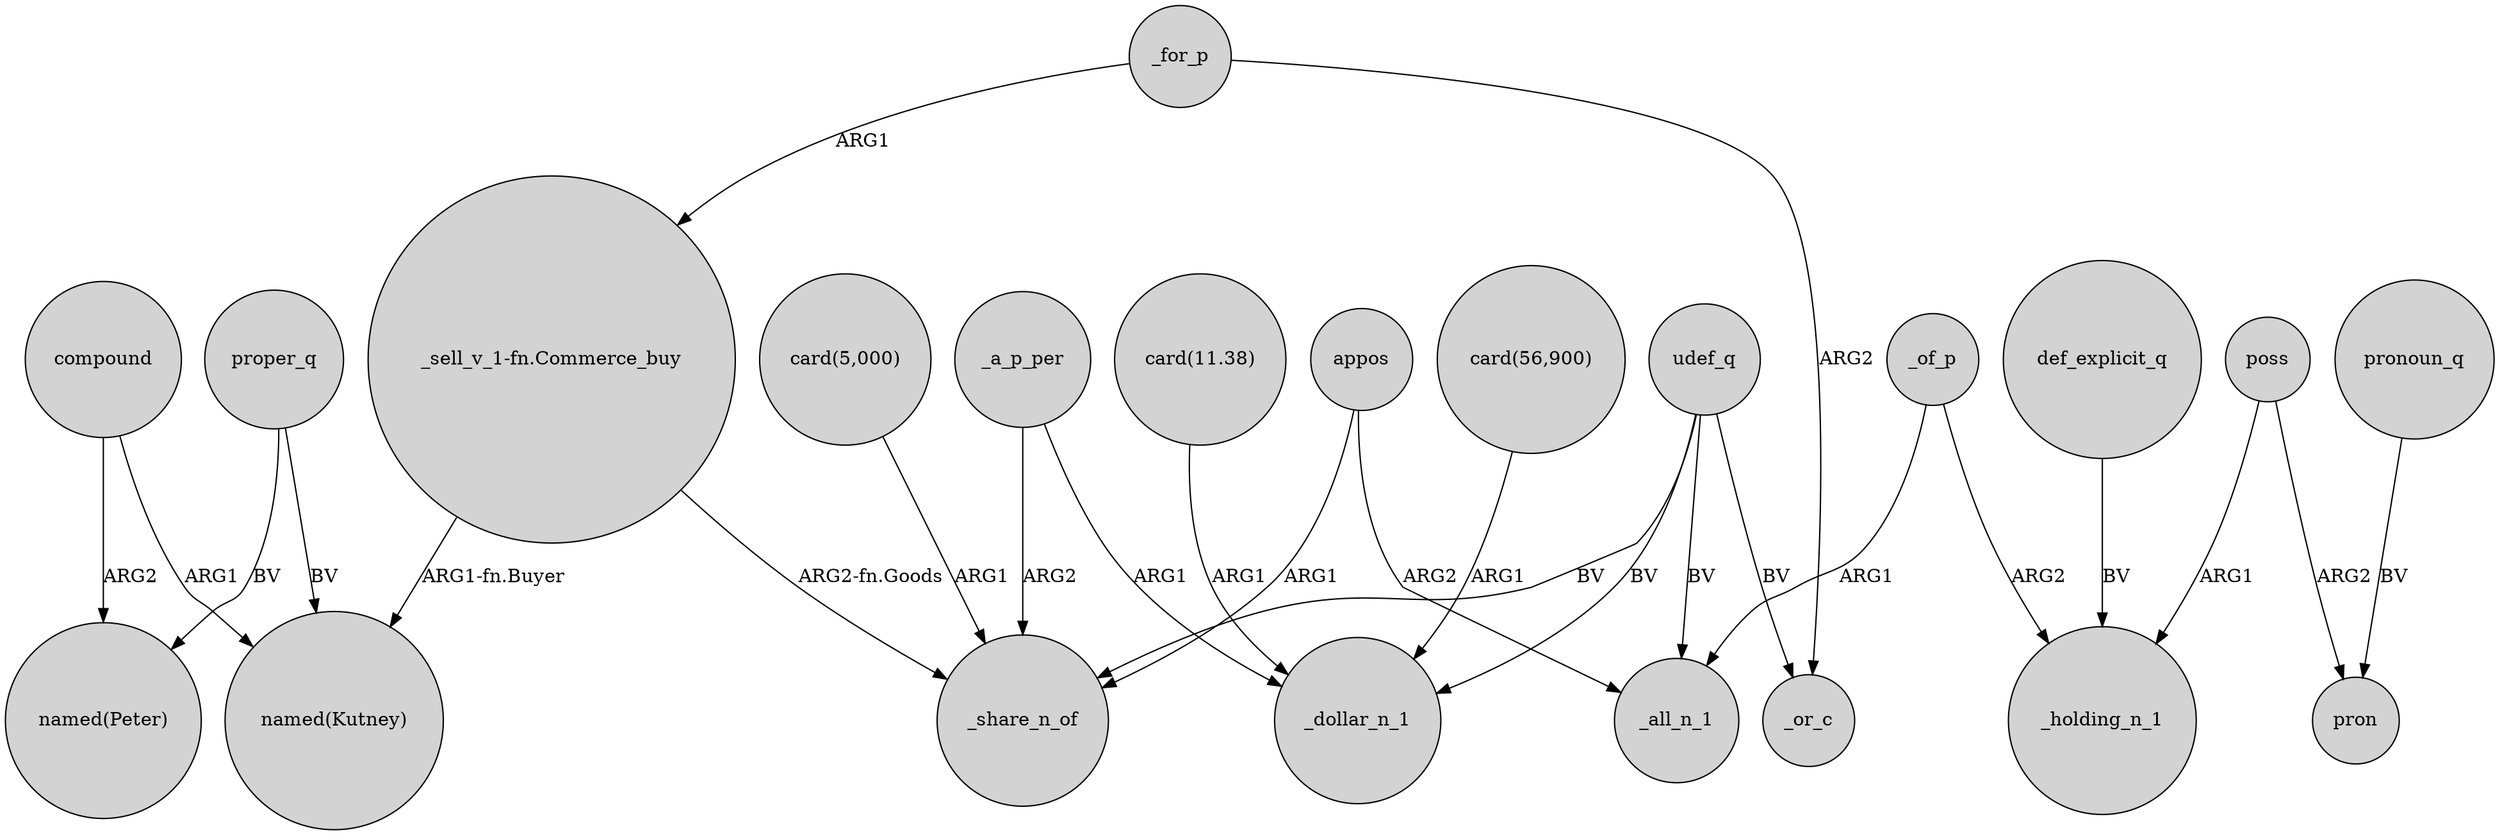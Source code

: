 digraph {
	node [shape=circle style=filled]
	proper_q -> "named(Kutney)" [label=BV]
	udef_q -> _all_n_1 [label=BV]
	"_sell_v_1-fn.Commerce_buy" -> "named(Kutney)" [label="ARG1-fn.Buyer"]
	proper_q -> "named(Peter)" [label=BV]
	udef_q -> _or_c [label=BV]
	"card(11.38)" -> _dollar_n_1 [label=ARG1]
	pronoun_q -> pron [label=BV]
	"card(5,000)" -> _share_n_of [label=ARG1]
	poss -> pron [label=ARG2]
	compound -> "named(Peter)" [label=ARG2]
	_a_p_per -> _share_n_of [label=ARG2]
	_for_p -> _or_c [label=ARG2]
	_for_p -> "_sell_v_1-fn.Commerce_buy" [label=ARG1]
	udef_q -> _share_n_of [label=BV]
	appos -> _all_n_1 [label=ARG2]
	udef_q -> _dollar_n_1 [label=BV]
	_a_p_per -> _dollar_n_1 [label=ARG1]
	"card(56,900)" -> _dollar_n_1 [label=ARG1]
	def_explicit_q -> _holding_n_1 [label=BV]
	poss -> _holding_n_1 [label=ARG1]
	appos -> _share_n_of [label=ARG1]
	_of_p -> _holding_n_1 [label=ARG2]
	compound -> "named(Kutney)" [label=ARG1]
	"_sell_v_1-fn.Commerce_buy" -> _share_n_of [label="ARG2-fn.Goods"]
	_of_p -> _all_n_1 [label=ARG1]
}
